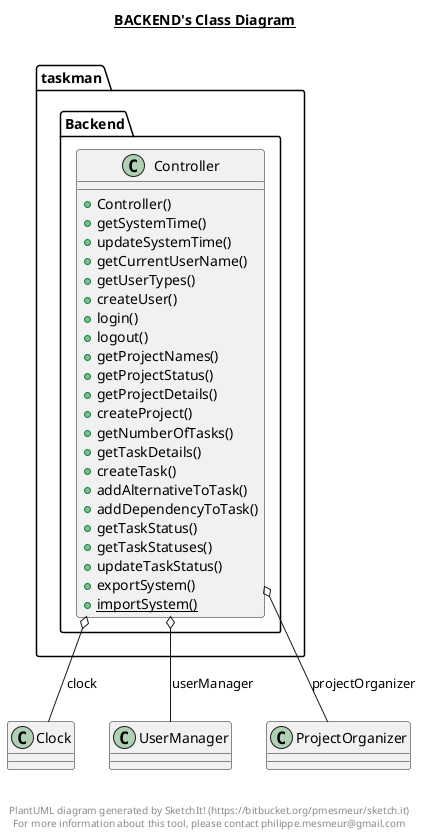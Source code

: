 @startuml

title __BACKEND's Class Diagram__\n

  package taskman {
    package taskman.Backend {
      class Controller {
          + Controller()
          + getSystemTime()
          + updateSystemTime()
          + getCurrentUserName()
          + getUserTypes()
          + createUser()
          + login()
          + logout()
          + getProjectNames()
          + getProjectStatus()
          + getProjectDetails()
          + createProject()
          + getNumberOfTasks()
          + getTaskDetails()
          + createTask()
          + addAlternativeToTask()
          + addDependencyToTask()
          + getTaskStatus()
          + getTaskStatuses()
          + updateTaskStatus()
          + exportSystem()
          {static} + importSystem()
      }
    }
  }
  

  Controller o-- Clock : clock
  Controller o-- UserManager : userManager
  Controller o-- ProjectOrganizer : projectOrganizer


right footer


PlantUML diagram generated by SketchIt! (https://bitbucket.org/pmesmeur/sketch.it)
For more information about this tool, please contact philippe.mesmeur@gmail.com
endfooter

@enduml
